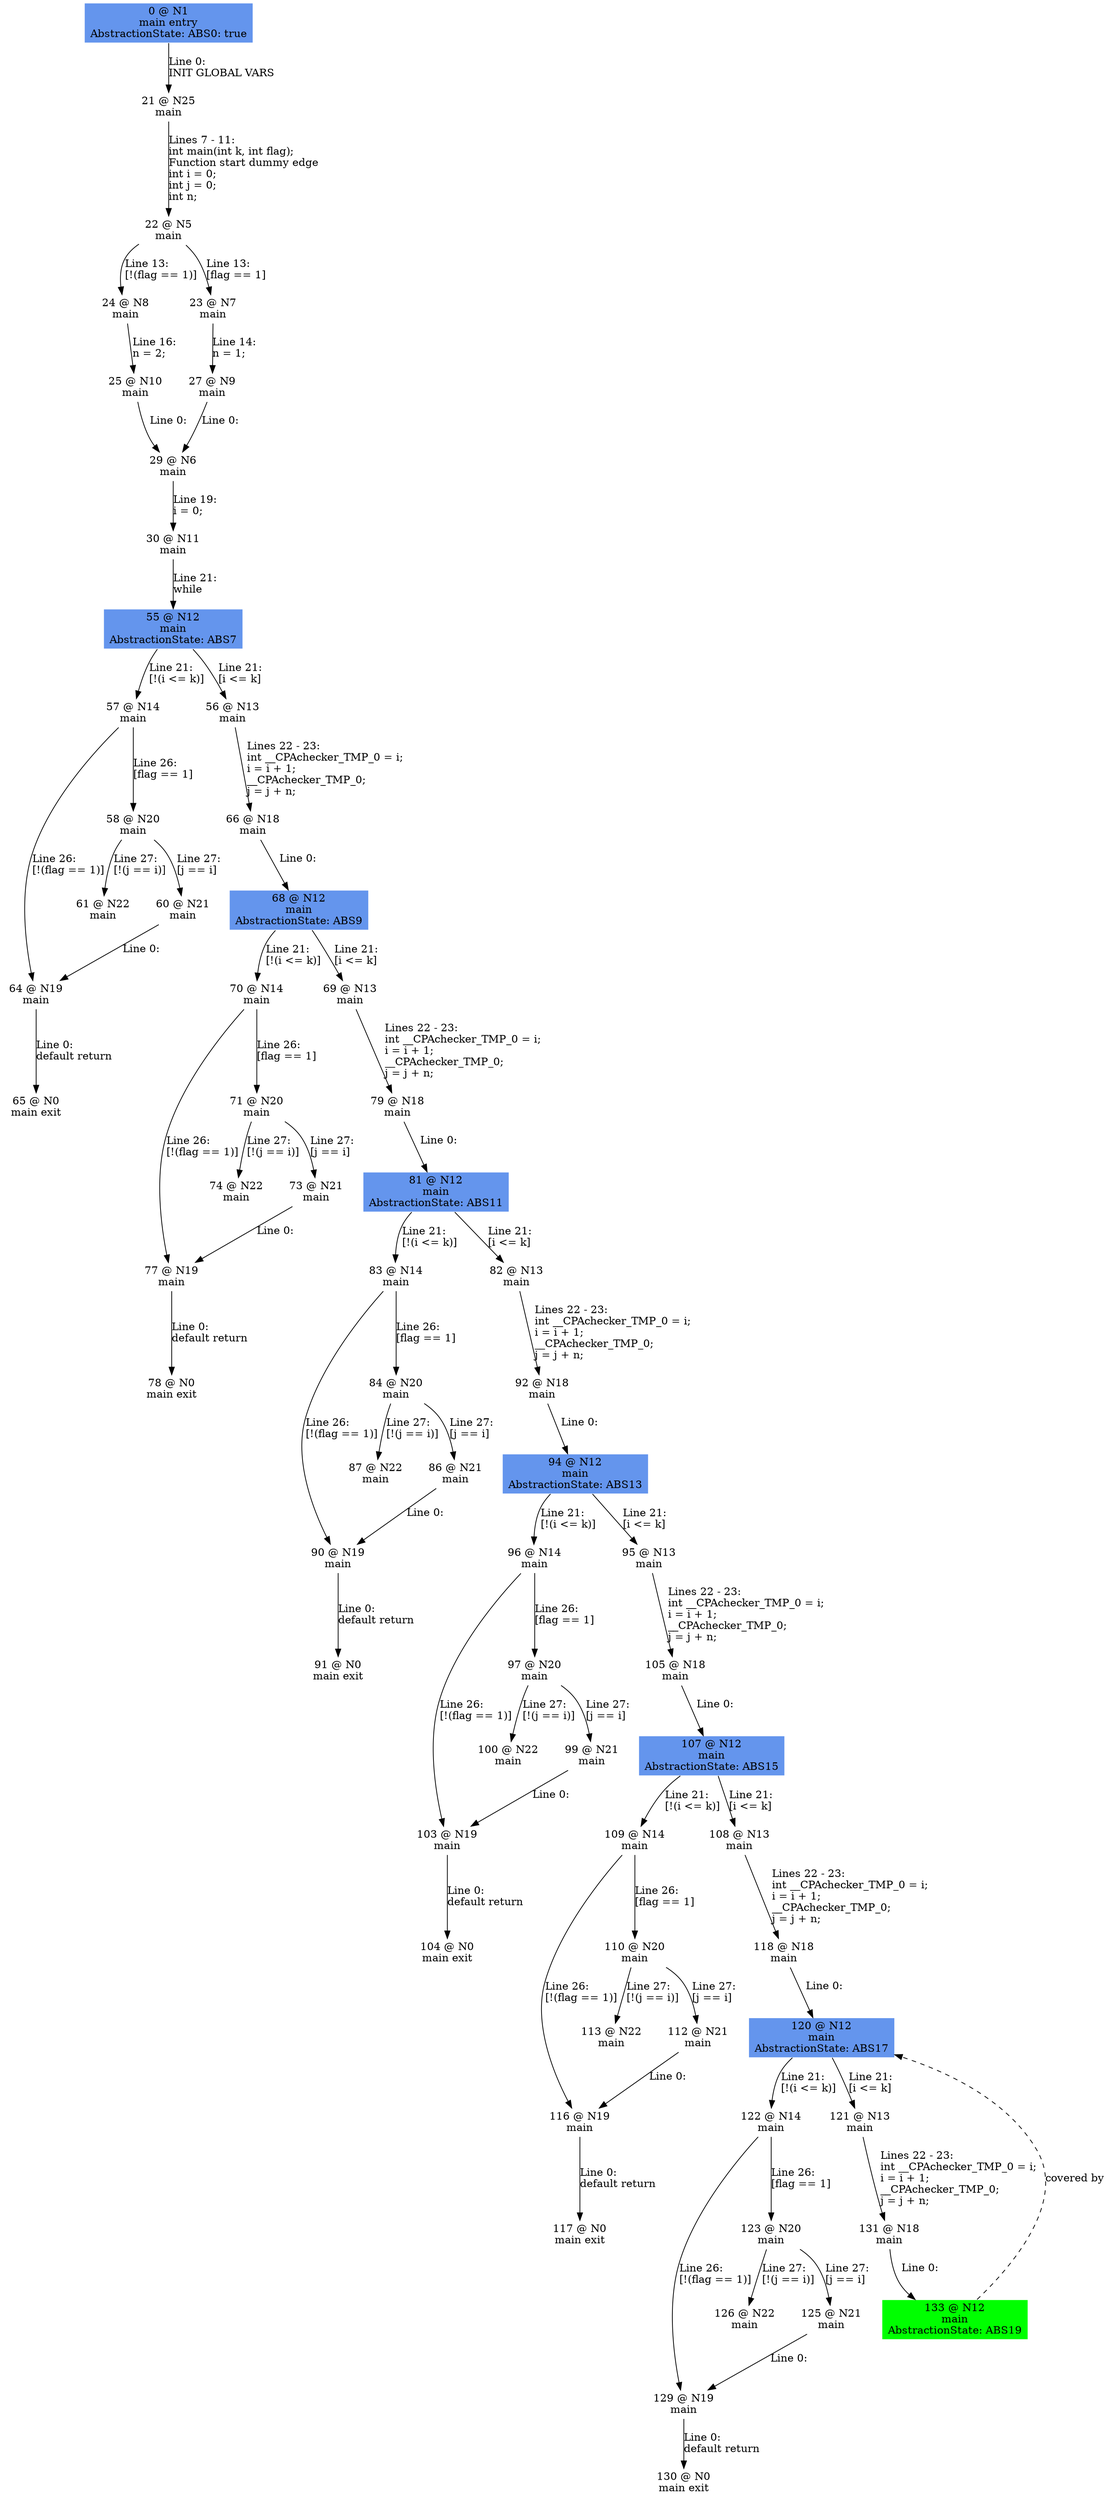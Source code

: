 digraph ARG {
node [style="filled" shape="box" color="white"]
0 [fillcolor="cornflowerblue" label="0 @ N1\nmain entry\nAbstractionState: ABS0: true\n" id="0"]
21 [label="21 @ N25\nmain\n" id="21"]
22 [label="22 @ N5\nmain\n" id="22"]
24 [label="24 @ N8\nmain\n" id="24"]
25 [label="25 @ N10\nmain\n" id="25"]
29 [label="29 @ N6\nmain\n" id="29"]
30 [label="30 @ N11\nmain\n" id="30"]
55 [fillcolor="cornflowerblue" label="55 @ N12\nmain\nAbstractionState: ABS7\n" id="55"]
57 [label="57 @ N14\nmain\n" id="57"]
64 [label="64 @ N19\nmain\n" id="64"]
65 [label="65 @ N0\nmain exit\n" id="65"]
58 [label="58 @ N20\nmain\n" id="58"]
61 [label="61 @ N22\nmain\n" id="61"]
60 [label="60 @ N21\nmain\n" id="60"]
56 [label="56 @ N13\nmain\n" id="56"]
66 [label="66 @ N18\nmain\n" id="66"]
68 [fillcolor="cornflowerblue" label="68 @ N12\nmain\nAbstractionState: ABS9\n" id="68"]
70 [label="70 @ N14\nmain\n" id="70"]
77 [label="77 @ N19\nmain\n" id="77"]
78 [label="78 @ N0\nmain exit\n" id="78"]
71 [label="71 @ N20\nmain\n" id="71"]
74 [label="74 @ N22\nmain\n" id="74"]
73 [label="73 @ N21\nmain\n" id="73"]
69 [label="69 @ N13\nmain\n" id="69"]
79 [label="79 @ N18\nmain\n" id="79"]
81 [fillcolor="cornflowerblue" label="81 @ N12\nmain\nAbstractionState: ABS11\n" id="81"]
83 [label="83 @ N14\nmain\n" id="83"]
90 [label="90 @ N19\nmain\n" id="90"]
91 [label="91 @ N0\nmain exit\n" id="91"]
84 [label="84 @ N20\nmain\n" id="84"]
87 [label="87 @ N22\nmain\n" id="87"]
86 [label="86 @ N21\nmain\n" id="86"]
82 [label="82 @ N13\nmain\n" id="82"]
92 [label="92 @ N18\nmain\n" id="92"]
94 [fillcolor="cornflowerblue" label="94 @ N12\nmain\nAbstractionState: ABS13\n" id="94"]
96 [label="96 @ N14\nmain\n" id="96"]
103 [label="103 @ N19\nmain\n" id="103"]
104 [label="104 @ N0\nmain exit\n" id="104"]
97 [label="97 @ N20\nmain\n" id="97"]
100 [label="100 @ N22\nmain\n" id="100"]
99 [label="99 @ N21\nmain\n" id="99"]
95 [label="95 @ N13\nmain\n" id="95"]
105 [label="105 @ N18\nmain\n" id="105"]
107 [fillcolor="cornflowerblue" label="107 @ N12\nmain\nAbstractionState: ABS15\n" id="107"]
109 [label="109 @ N14\nmain\n" id="109"]
116 [label="116 @ N19\nmain\n" id="116"]
117 [label="117 @ N0\nmain exit\n" id="117"]
110 [label="110 @ N20\nmain\n" id="110"]
113 [label="113 @ N22\nmain\n" id="113"]
112 [label="112 @ N21\nmain\n" id="112"]
108 [label="108 @ N13\nmain\n" id="108"]
118 [label="118 @ N18\nmain\n" id="118"]
120 [fillcolor="cornflowerblue" label="120 @ N12\nmain\nAbstractionState: ABS17\n" id="120"]
122 [label="122 @ N14\nmain\n" id="122"]
129 [label="129 @ N19\nmain\n" id="129"]
130 [label="130 @ N0\nmain exit\n" id="130"]
123 [label="123 @ N20\nmain\n" id="123"]
126 [label="126 @ N22\nmain\n" id="126"]
125 [label="125 @ N21\nmain\n" id="125"]
121 [label="121 @ N13\nmain\n" id="121"]
131 [label="131 @ N18\nmain\n" id="131"]
133 [fillcolor="green" label="133 @ N12\nmain\nAbstractionState: ABS19\n" id="133"]
23 [label="23 @ N7\nmain\n" id="23"]
27 [label="27 @ N9\nmain\n" id="27"]
0 -> 21 [label="Line 0: \lINIT GLOBAL VARS\l" id="0 -> 21"]
21 -> 22 [label="Lines 7 - 11: \lint main(int k, int flag);\lFunction start dummy edge\lint i = 0;\lint j = 0;\lint n;\l" id="21 -> 22"]
22 -> 23 [label="Line 13: \l[flag == 1]\l" id="22 -> 23"]
22 -> 24 [label="Line 13: \l[!(flag == 1)]\l" id="22 -> 24"]
24 -> 25 [label="Line 16: \ln = 2;\l" id="24 -> 25"]
25 -> 29 [label="Line 0: \l\l" id="25 -> 29"]
29 -> 30 [label="Line 19: \li = 0;\l" id="29 -> 30"]
30 -> 55 [label="Line 21: \lwhile\l" id="30 -> 55"]
55 -> 56 [label="Line 21: \l[i <= k]\l" id="55 -> 56"]
55 -> 57 [label="Line 21: \l[!(i <= k)]\l" id="55 -> 57"]
57 -> 58 [label="Line 26: \l[flag == 1]\l" id="57 -> 58"]
57 -> 64 [label="Line 26: \l[!(flag == 1)]\l" id="57 -> 64"]
64 -> 65 [label="Line 0: \ldefault return\l" id="64 -> 65"]
58 -> 60 [label="Line 27: \l[j == i]\l" id="58 -> 60"]
58 -> 61 [label="Line 27: \l[!(j == i)]\l" id="58 -> 61"]
60 -> 64 [label="Line 0: \l\l" id="60 -> 64"]
56 -> 66 [label="Lines 22 - 23: \lint __CPAchecker_TMP_0 = i;\li = i + 1;\l__CPAchecker_TMP_0;\lj = j + n;\l" id="56 -> 66"]
66 -> 68 [label="Line 0: \l\l" id="66 -> 68"]
68 -> 69 [label="Line 21: \l[i <= k]\l" id="68 -> 69"]
68 -> 70 [label="Line 21: \l[!(i <= k)]\l" id="68 -> 70"]
70 -> 71 [label="Line 26: \l[flag == 1]\l" id="70 -> 71"]
70 -> 77 [label="Line 26: \l[!(flag == 1)]\l" id="70 -> 77"]
77 -> 78 [label="Line 0: \ldefault return\l" id="77 -> 78"]
71 -> 73 [label="Line 27: \l[j == i]\l" id="71 -> 73"]
71 -> 74 [label="Line 27: \l[!(j == i)]\l" id="71 -> 74"]
73 -> 77 [label="Line 0: \l\l" id="73 -> 77"]
69 -> 79 [label="Lines 22 - 23: \lint __CPAchecker_TMP_0 = i;\li = i + 1;\l__CPAchecker_TMP_0;\lj = j + n;\l" id="69 -> 79"]
79 -> 81 [label="Line 0: \l\l" id="79 -> 81"]
81 -> 82 [label="Line 21: \l[i <= k]\l" id="81 -> 82"]
81 -> 83 [label="Line 21: \l[!(i <= k)]\l" id="81 -> 83"]
83 -> 84 [label="Line 26: \l[flag == 1]\l" id="83 -> 84"]
83 -> 90 [label="Line 26: \l[!(flag == 1)]\l" id="83 -> 90"]
90 -> 91 [label="Line 0: \ldefault return\l" id="90 -> 91"]
84 -> 86 [label="Line 27: \l[j == i]\l" id="84 -> 86"]
84 -> 87 [label="Line 27: \l[!(j == i)]\l" id="84 -> 87"]
86 -> 90 [label="Line 0: \l\l" id="86 -> 90"]
82 -> 92 [label="Lines 22 - 23: \lint __CPAchecker_TMP_0 = i;\li = i + 1;\l__CPAchecker_TMP_0;\lj = j + n;\l" id="82 -> 92"]
92 -> 94 [label="Line 0: \l\l" id="92 -> 94"]
94 -> 95 [label="Line 21: \l[i <= k]\l" id="94 -> 95"]
94 -> 96 [label="Line 21: \l[!(i <= k)]\l" id="94 -> 96"]
96 -> 97 [label="Line 26: \l[flag == 1]\l" id="96 -> 97"]
96 -> 103 [label="Line 26: \l[!(flag == 1)]\l" id="96 -> 103"]
103 -> 104 [label="Line 0: \ldefault return\l" id="103 -> 104"]
97 -> 99 [label="Line 27: \l[j == i]\l" id="97 -> 99"]
97 -> 100 [label="Line 27: \l[!(j == i)]\l" id="97 -> 100"]
99 -> 103 [label="Line 0: \l\l" id="99 -> 103"]
95 -> 105 [label="Lines 22 - 23: \lint __CPAchecker_TMP_0 = i;\li = i + 1;\l__CPAchecker_TMP_0;\lj = j + n;\l" id="95 -> 105"]
105 -> 107 [label="Line 0: \l\l" id="105 -> 107"]
107 -> 108 [label="Line 21: \l[i <= k]\l" id="107 -> 108"]
107 -> 109 [label="Line 21: \l[!(i <= k)]\l" id="107 -> 109"]
109 -> 110 [label="Line 26: \l[flag == 1]\l" id="109 -> 110"]
109 -> 116 [label="Line 26: \l[!(flag == 1)]\l" id="109 -> 116"]
116 -> 117 [label="Line 0: \ldefault return\l" id="116 -> 117"]
110 -> 112 [label="Line 27: \l[j == i]\l" id="110 -> 112"]
110 -> 113 [label="Line 27: \l[!(j == i)]\l" id="110 -> 113"]
112 -> 116 [label="Line 0: \l\l" id="112 -> 116"]
108 -> 118 [label="Lines 22 - 23: \lint __CPAchecker_TMP_0 = i;\li = i + 1;\l__CPAchecker_TMP_0;\lj = j + n;\l" id="108 -> 118"]
118 -> 120 [label="Line 0: \l\l" id="118 -> 120"]
133 -> 120 [style="dashed" weight="0" label="covered by"]
120 -> 121 [label="Line 21: \l[i <= k]\l" id="120 -> 121"]
120 -> 122 [label="Line 21: \l[!(i <= k)]\l" id="120 -> 122"]
122 -> 123 [label="Line 26: \l[flag == 1]\l" id="122 -> 123"]
122 -> 129 [label="Line 26: \l[!(flag == 1)]\l" id="122 -> 129"]
129 -> 130 [label="Line 0: \ldefault return\l" id="129 -> 130"]
123 -> 125 [label="Line 27: \l[j == i]\l" id="123 -> 125"]
123 -> 126 [label="Line 27: \l[!(j == i)]\l" id="123 -> 126"]
125 -> 129 [label="Line 0: \l\l" id="125 -> 129"]
121 -> 131 [label="Lines 22 - 23: \lint __CPAchecker_TMP_0 = i;\li = i + 1;\l__CPAchecker_TMP_0;\lj = j + n;\l" id="121 -> 131"]
131 -> 133 [label="Line 0: \l\l" id="131 -> 133"]
23 -> 27 [label="Line 14: \ln = 1;\l" id="23 -> 27"]
27 -> 29 [label="Line 0: \l\l" id="27 -> 29"]
}
